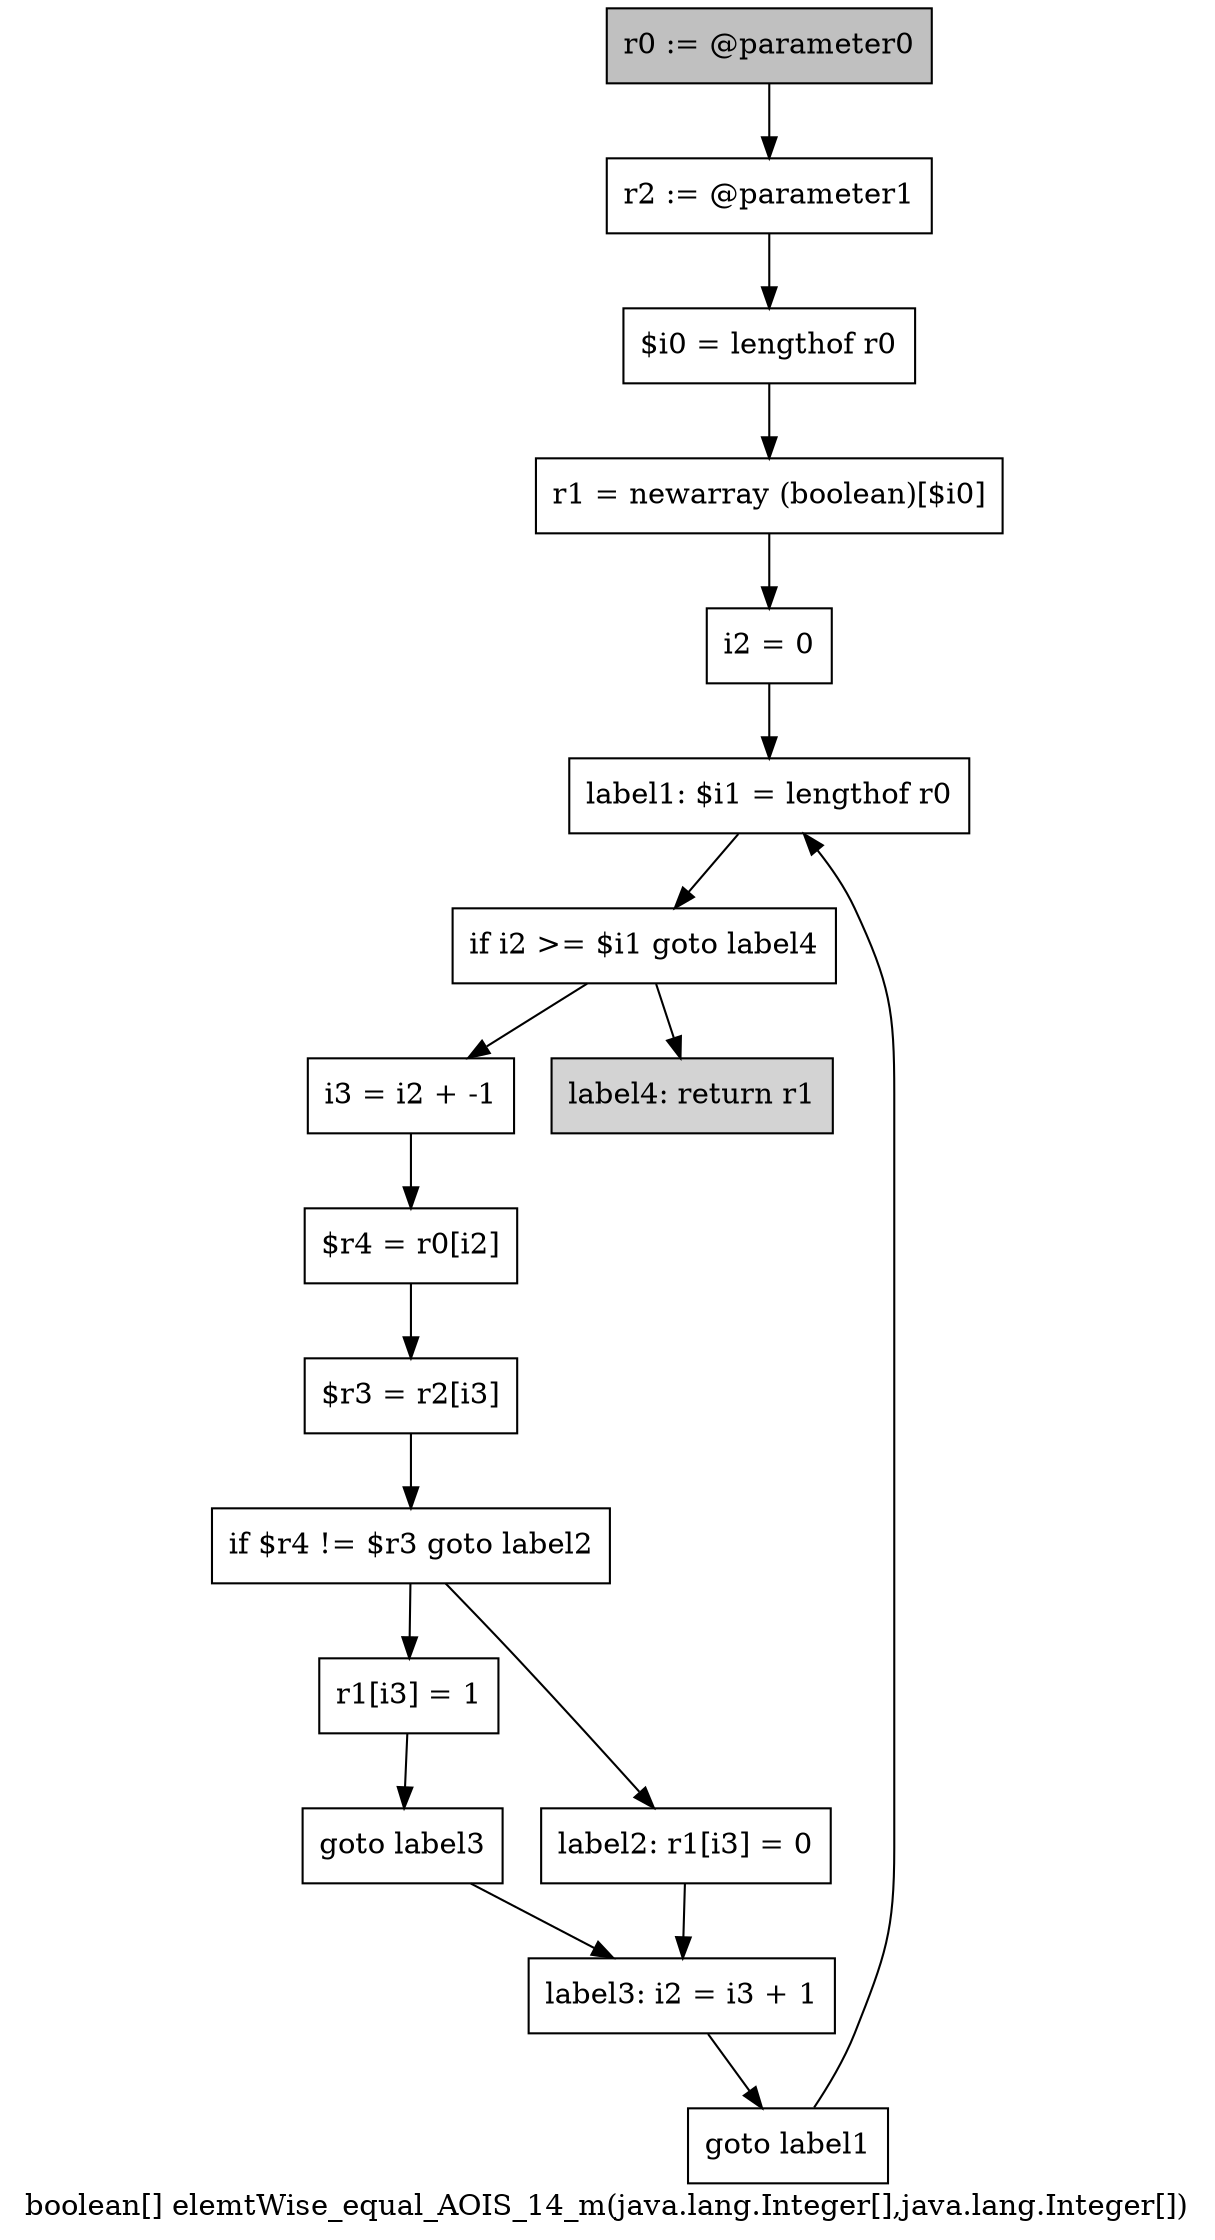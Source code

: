 digraph "boolean[] elemtWise_equal_AOIS_14_m(java.lang.Integer[],java.lang.Integer[])" {
    label="boolean[] elemtWise_equal_AOIS_14_m(java.lang.Integer[],java.lang.Integer[])";
    node [shape=box];
    "0" [style=filled,fillcolor=gray,label="r0 := @parameter0",];
    "1" [label="r2 := @parameter1",];
    "0"->"1";
    "2" [label="$i0 = lengthof r0",];
    "1"->"2";
    "3" [label="r1 = newarray (boolean)[$i0]",];
    "2"->"3";
    "4" [label="i2 = 0",];
    "3"->"4";
    "5" [label="label1: $i1 = lengthof r0",];
    "4"->"5";
    "6" [label="if i2 >= $i1 goto label4",];
    "5"->"6";
    "7" [label="i3 = i2 + -1",];
    "6"->"7";
    "16" [style=filled,fillcolor=lightgray,label="label4: return r1",];
    "6"->"16";
    "8" [label="$r4 = r0[i2]",];
    "7"->"8";
    "9" [label="$r3 = r2[i3]",];
    "8"->"9";
    "10" [label="if $r4 != $r3 goto label2",];
    "9"->"10";
    "11" [label="r1[i3] = 1",];
    "10"->"11";
    "13" [label="label2: r1[i3] = 0",];
    "10"->"13";
    "12" [label="goto label3",];
    "11"->"12";
    "14" [label="label3: i2 = i3 + 1",];
    "12"->"14";
    "13"->"14";
    "15" [label="goto label1",];
    "14"->"15";
    "15"->"5";
}
